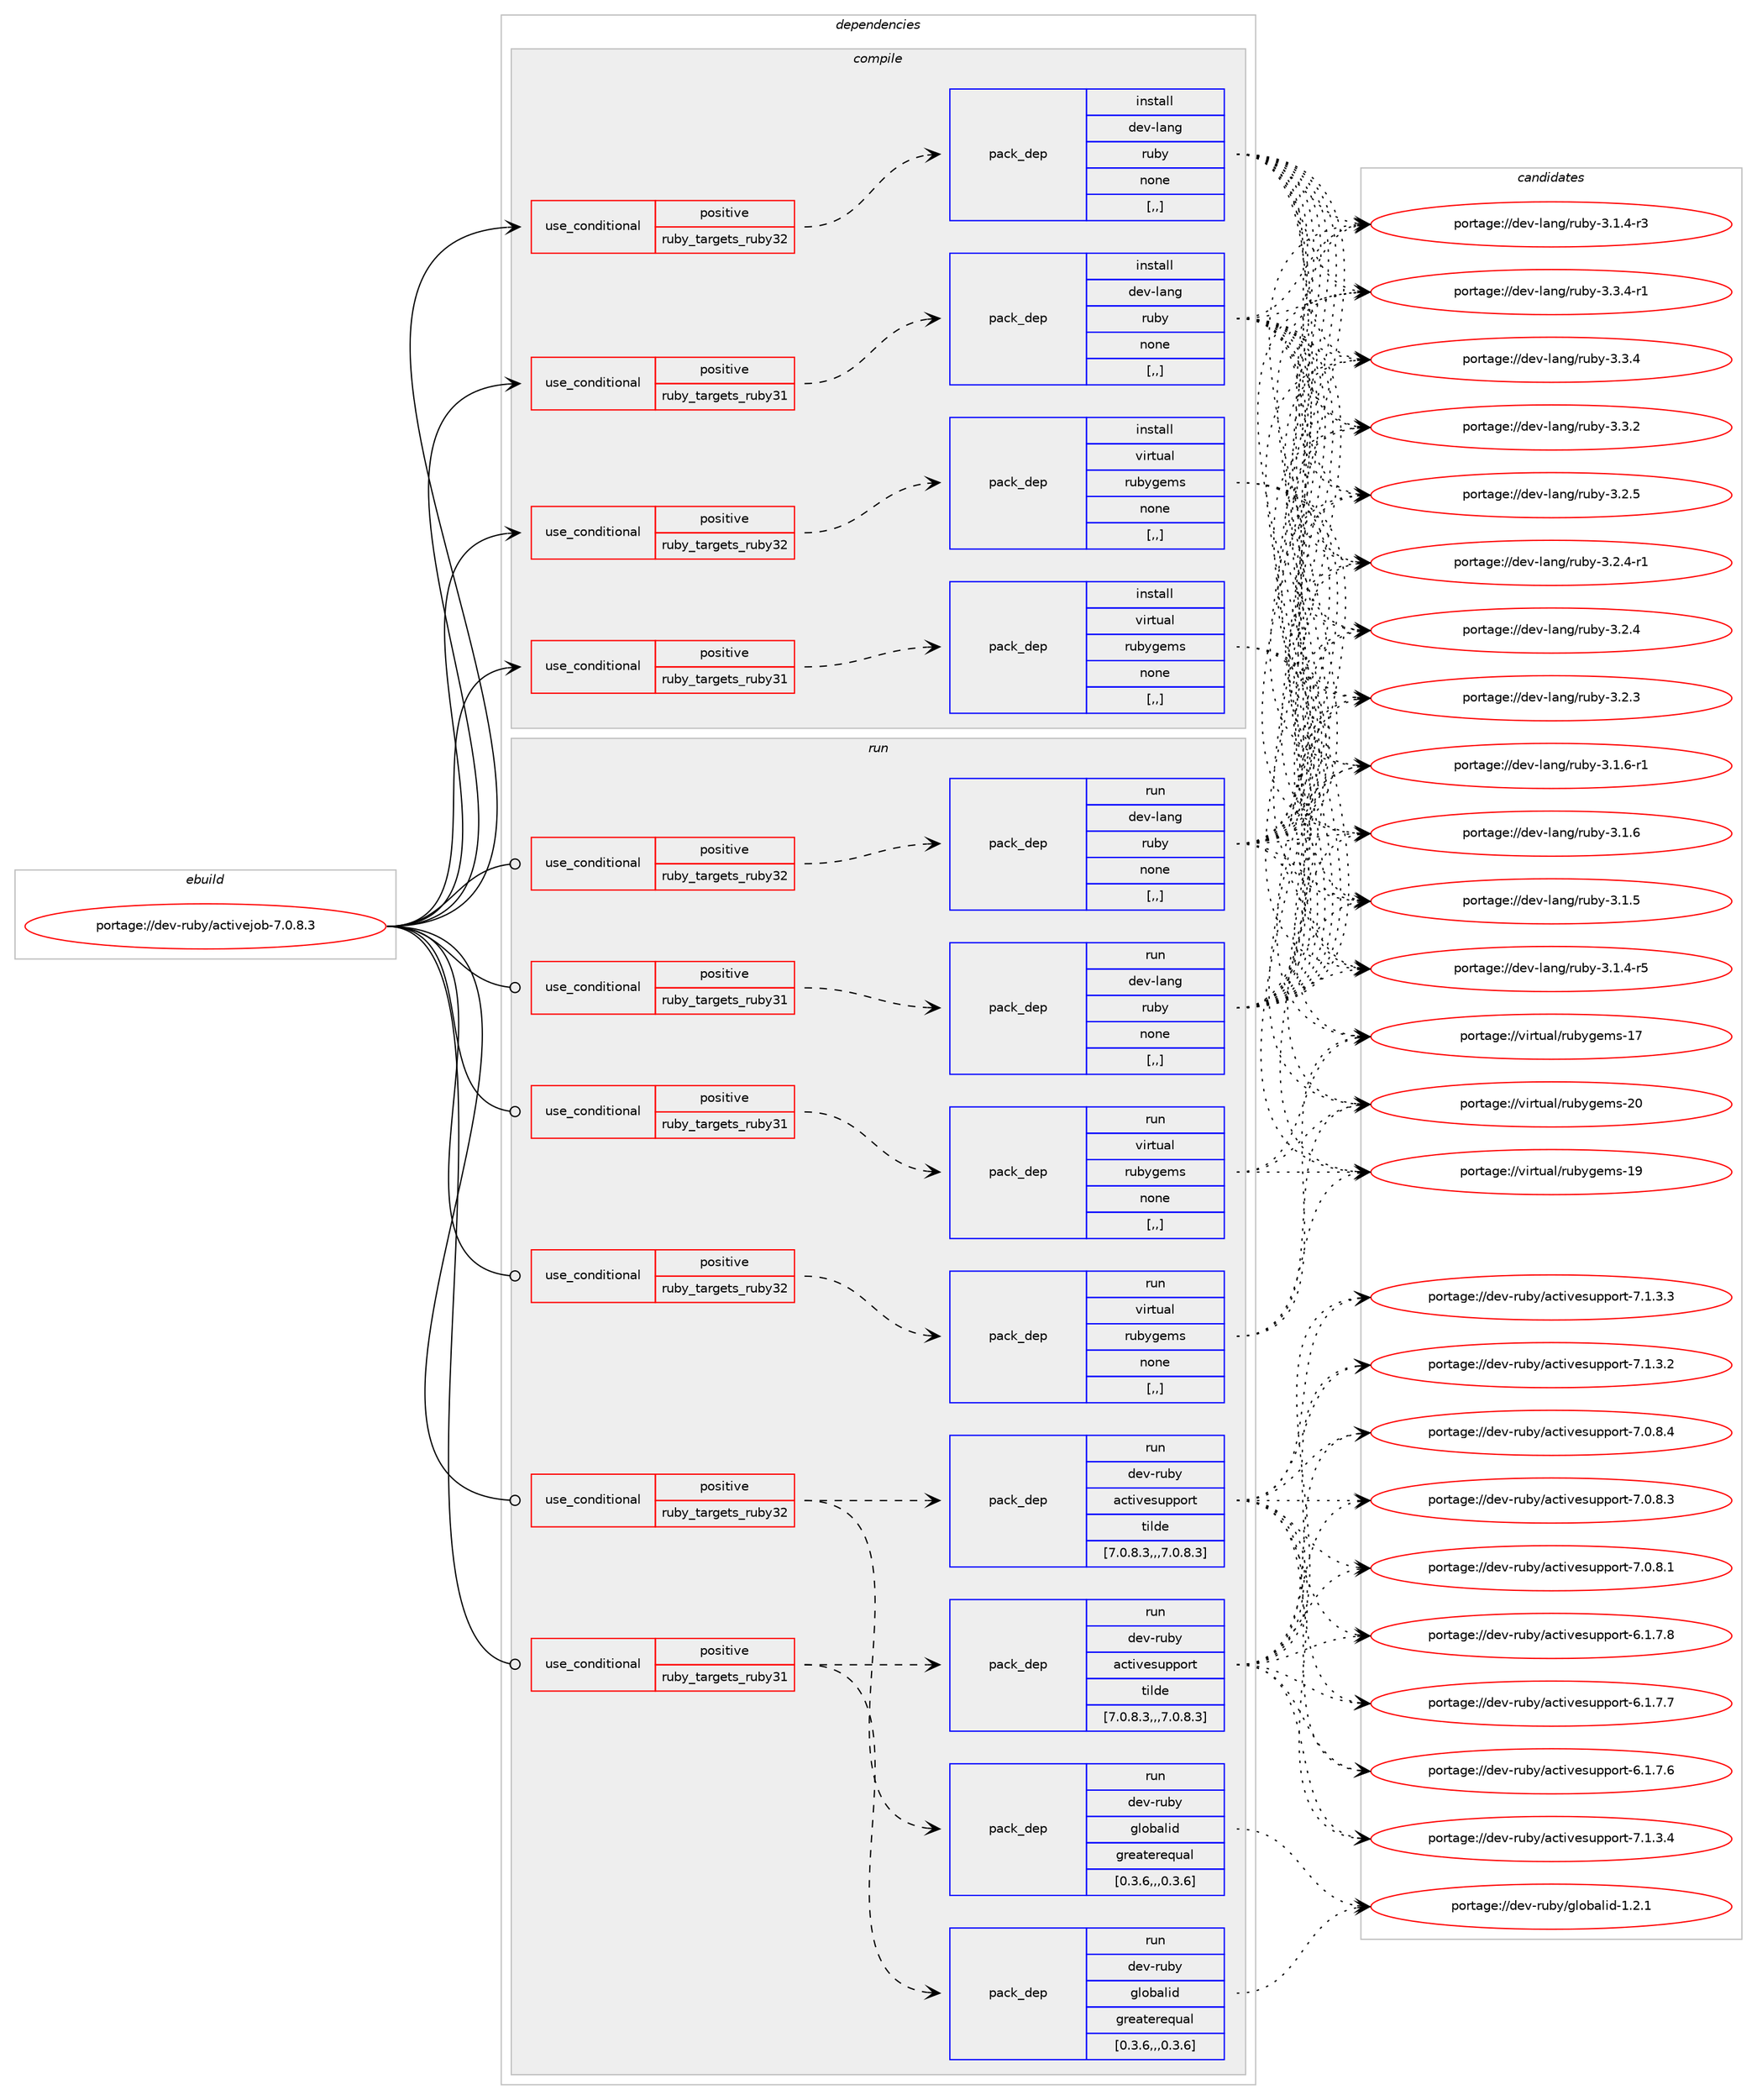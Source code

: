 digraph prolog {

# *************
# Graph options
# *************

newrank=true;
concentrate=true;
compound=true;
graph [rankdir=LR,fontname=Helvetica,fontsize=10,ranksep=1.5];#, ranksep=2.5, nodesep=0.2];
edge  [arrowhead=vee];
node  [fontname=Helvetica,fontsize=10];

# **********
# The ebuild
# **********

subgraph cluster_leftcol {
color=gray;
label=<<i>ebuild</i>>;
id [label="portage://dev-ruby/activejob-7.0.8.3", color=red, width=4, href="../dev-ruby/activejob-7.0.8.3.svg"];
}

# ****************
# The dependencies
# ****************

subgraph cluster_midcol {
color=gray;
label=<<i>dependencies</i>>;
subgraph cluster_compile {
fillcolor="#eeeeee";
style=filled;
label=<<i>compile</i>>;
subgraph cond43487 {
dependency174414 [label=<<TABLE BORDER="0" CELLBORDER="1" CELLSPACING="0" CELLPADDING="4"><TR><TD ROWSPAN="3" CELLPADDING="10">use_conditional</TD></TR><TR><TD>positive</TD></TR><TR><TD>ruby_targets_ruby31</TD></TR></TABLE>>, shape=none, color=red];
subgraph pack129650 {
dependency174415 [label=<<TABLE BORDER="0" CELLBORDER="1" CELLSPACING="0" CELLPADDING="4" WIDTH="220"><TR><TD ROWSPAN="6" CELLPADDING="30">pack_dep</TD></TR><TR><TD WIDTH="110">install</TD></TR><TR><TD>dev-lang</TD></TR><TR><TD>ruby</TD></TR><TR><TD>none</TD></TR><TR><TD>[,,]</TD></TR></TABLE>>, shape=none, color=blue];
}
dependency174414:e -> dependency174415:w [weight=20,style="dashed",arrowhead="vee"];
}
id:e -> dependency174414:w [weight=20,style="solid",arrowhead="vee"];
subgraph cond43488 {
dependency174416 [label=<<TABLE BORDER="0" CELLBORDER="1" CELLSPACING="0" CELLPADDING="4"><TR><TD ROWSPAN="3" CELLPADDING="10">use_conditional</TD></TR><TR><TD>positive</TD></TR><TR><TD>ruby_targets_ruby31</TD></TR></TABLE>>, shape=none, color=red];
subgraph pack129651 {
dependency174417 [label=<<TABLE BORDER="0" CELLBORDER="1" CELLSPACING="0" CELLPADDING="4" WIDTH="220"><TR><TD ROWSPAN="6" CELLPADDING="30">pack_dep</TD></TR><TR><TD WIDTH="110">install</TD></TR><TR><TD>virtual</TD></TR><TR><TD>rubygems</TD></TR><TR><TD>none</TD></TR><TR><TD>[,,]</TD></TR></TABLE>>, shape=none, color=blue];
}
dependency174416:e -> dependency174417:w [weight=20,style="dashed",arrowhead="vee"];
}
id:e -> dependency174416:w [weight=20,style="solid",arrowhead="vee"];
subgraph cond43489 {
dependency174418 [label=<<TABLE BORDER="0" CELLBORDER="1" CELLSPACING="0" CELLPADDING="4"><TR><TD ROWSPAN="3" CELLPADDING="10">use_conditional</TD></TR><TR><TD>positive</TD></TR><TR><TD>ruby_targets_ruby32</TD></TR></TABLE>>, shape=none, color=red];
subgraph pack129652 {
dependency174419 [label=<<TABLE BORDER="0" CELLBORDER="1" CELLSPACING="0" CELLPADDING="4" WIDTH="220"><TR><TD ROWSPAN="6" CELLPADDING="30">pack_dep</TD></TR><TR><TD WIDTH="110">install</TD></TR><TR><TD>dev-lang</TD></TR><TR><TD>ruby</TD></TR><TR><TD>none</TD></TR><TR><TD>[,,]</TD></TR></TABLE>>, shape=none, color=blue];
}
dependency174418:e -> dependency174419:w [weight=20,style="dashed",arrowhead="vee"];
}
id:e -> dependency174418:w [weight=20,style="solid",arrowhead="vee"];
subgraph cond43490 {
dependency174420 [label=<<TABLE BORDER="0" CELLBORDER="1" CELLSPACING="0" CELLPADDING="4"><TR><TD ROWSPAN="3" CELLPADDING="10">use_conditional</TD></TR><TR><TD>positive</TD></TR><TR><TD>ruby_targets_ruby32</TD></TR></TABLE>>, shape=none, color=red];
subgraph pack129653 {
dependency174421 [label=<<TABLE BORDER="0" CELLBORDER="1" CELLSPACING="0" CELLPADDING="4" WIDTH="220"><TR><TD ROWSPAN="6" CELLPADDING="30">pack_dep</TD></TR><TR><TD WIDTH="110">install</TD></TR><TR><TD>virtual</TD></TR><TR><TD>rubygems</TD></TR><TR><TD>none</TD></TR><TR><TD>[,,]</TD></TR></TABLE>>, shape=none, color=blue];
}
dependency174420:e -> dependency174421:w [weight=20,style="dashed",arrowhead="vee"];
}
id:e -> dependency174420:w [weight=20,style="solid",arrowhead="vee"];
}
subgraph cluster_compileandrun {
fillcolor="#eeeeee";
style=filled;
label=<<i>compile and run</i>>;
}
subgraph cluster_run {
fillcolor="#eeeeee";
style=filled;
label=<<i>run</i>>;
subgraph cond43491 {
dependency174422 [label=<<TABLE BORDER="0" CELLBORDER="1" CELLSPACING="0" CELLPADDING="4"><TR><TD ROWSPAN="3" CELLPADDING="10">use_conditional</TD></TR><TR><TD>positive</TD></TR><TR><TD>ruby_targets_ruby31</TD></TR></TABLE>>, shape=none, color=red];
subgraph pack129654 {
dependency174423 [label=<<TABLE BORDER="0" CELLBORDER="1" CELLSPACING="0" CELLPADDING="4" WIDTH="220"><TR><TD ROWSPAN="6" CELLPADDING="30">pack_dep</TD></TR><TR><TD WIDTH="110">run</TD></TR><TR><TD>dev-lang</TD></TR><TR><TD>ruby</TD></TR><TR><TD>none</TD></TR><TR><TD>[,,]</TD></TR></TABLE>>, shape=none, color=blue];
}
dependency174422:e -> dependency174423:w [weight=20,style="dashed",arrowhead="vee"];
}
id:e -> dependency174422:w [weight=20,style="solid",arrowhead="odot"];
subgraph cond43492 {
dependency174424 [label=<<TABLE BORDER="0" CELLBORDER="1" CELLSPACING="0" CELLPADDING="4"><TR><TD ROWSPAN="3" CELLPADDING="10">use_conditional</TD></TR><TR><TD>positive</TD></TR><TR><TD>ruby_targets_ruby31</TD></TR></TABLE>>, shape=none, color=red];
subgraph pack129655 {
dependency174425 [label=<<TABLE BORDER="0" CELLBORDER="1" CELLSPACING="0" CELLPADDING="4" WIDTH="220"><TR><TD ROWSPAN="6" CELLPADDING="30">pack_dep</TD></TR><TR><TD WIDTH="110">run</TD></TR><TR><TD>dev-ruby</TD></TR><TR><TD>activesupport</TD></TR><TR><TD>tilde</TD></TR><TR><TD>[7.0.8.3,,,7.0.8.3]</TD></TR></TABLE>>, shape=none, color=blue];
}
dependency174424:e -> dependency174425:w [weight=20,style="dashed",arrowhead="vee"];
subgraph pack129656 {
dependency174426 [label=<<TABLE BORDER="0" CELLBORDER="1" CELLSPACING="0" CELLPADDING="4" WIDTH="220"><TR><TD ROWSPAN="6" CELLPADDING="30">pack_dep</TD></TR><TR><TD WIDTH="110">run</TD></TR><TR><TD>dev-ruby</TD></TR><TR><TD>globalid</TD></TR><TR><TD>greaterequal</TD></TR><TR><TD>[0.3.6,,,0.3.6]</TD></TR></TABLE>>, shape=none, color=blue];
}
dependency174424:e -> dependency174426:w [weight=20,style="dashed",arrowhead="vee"];
}
id:e -> dependency174424:w [weight=20,style="solid",arrowhead="odot"];
subgraph cond43493 {
dependency174427 [label=<<TABLE BORDER="0" CELLBORDER="1" CELLSPACING="0" CELLPADDING="4"><TR><TD ROWSPAN="3" CELLPADDING="10">use_conditional</TD></TR><TR><TD>positive</TD></TR><TR><TD>ruby_targets_ruby31</TD></TR></TABLE>>, shape=none, color=red];
subgraph pack129657 {
dependency174428 [label=<<TABLE BORDER="0" CELLBORDER="1" CELLSPACING="0" CELLPADDING="4" WIDTH="220"><TR><TD ROWSPAN="6" CELLPADDING="30">pack_dep</TD></TR><TR><TD WIDTH="110">run</TD></TR><TR><TD>virtual</TD></TR><TR><TD>rubygems</TD></TR><TR><TD>none</TD></TR><TR><TD>[,,]</TD></TR></TABLE>>, shape=none, color=blue];
}
dependency174427:e -> dependency174428:w [weight=20,style="dashed",arrowhead="vee"];
}
id:e -> dependency174427:w [weight=20,style="solid",arrowhead="odot"];
subgraph cond43494 {
dependency174429 [label=<<TABLE BORDER="0" CELLBORDER="1" CELLSPACING="0" CELLPADDING="4"><TR><TD ROWSPAN="3" CELLPADDING="10">use_conditional</TD></TR><TR><TD>positive</TD></TR><TR><TD>ruby_targets_ruby32</TD></TR></TABLE>>, shape=none, color=red];
subgraph pack129658 {
dependency174430 [label=<<TABLE BORDER="0" CELLBORDER="1" CELLSPACING="0" CELLPADDING="4" WIDTH="220"><TR><TD ROWSPAN="6" CELLPADDING="30">pack_dep</TD></TR><TR><TD WIDTH="110">run</TD></TR><TR><TD>dev-lang</TD></TR><TR><TD>ruby</TD></TR><TR><TD>none</TD></TR><TR><TD>[,,]</TD></TR></TABLE>>, shape=none, color=blue];
}
dependency174429:e -> dependency174430:w [weight=20,style="dashed",arrowhead="vee"];
}
id:e -> dependency174429:w [weight=20,style="solid",arrowhead="odot"];
subgraph cond43495 {
dependency174431 [label=<<TABLE BORDER="0" CELLBORDER="1" CELLSPACING="0" CELLPADDING="4"><TR><TD ROWSPAN="3" CELLPADDING="10">use_conditional</TD></TR><TR><TD>positive</TD></TR><TR><TD>ruby_targets_ruby32</TD></TR></TABLE>>, shape=none, color=red];
subgraph pack129659 {
dependency174432 [label=<<TABLE BORDER="0" CELLBORDER="1" CELLSPACING="0" CELLPADDING="4" WIDTH="220"><TR><TD ROWSPAN="6" CELLPADDING="30">pack_dep</TD></TR><TR><TD WIDTH="110">run</TD></TR><TR><TD>dev-ruby</TD></TR><TR><TD>activesupport</TD></TR><TR><TD>tilde</TD></TR><TR><TD>[7.0.8.3,,,7.0.8.3]</TD></TR></TABLE>>, shape=none, color=blue];
}
dependency174431:e -> dependency174432:w [weight=20,style="dashed",arrowhead="vee"];
subgraph pack129660 {
dependency174433 [label=<<TABLE BORDER="0" CELLBORDER="1" CELLSPACING="0" CELLPADDING="4" WIDTH="220"><TR><TD ROWSPAN="6" CELLPADDING="30">pack_dep</TD></TR><TR><TD WIDTH="110">run</TD></TR><TR><TD>dev-ruby</TD></TR><TR><TD>globalid</TD></TR><TR><TD>greaterequal</TD></TR><TR><TD>[0.3.6,,,0.3.6]</TD></TR></TABLE>>, shape=none, color=blue];
}
dependency174431:e -> dependency174433:w [weight=20,style="dashed",arrowhead="vee"];
}
id:e -> dependency174431:w [weight=20,style="solid",arrowhead="odot"];
subgraph cond43496 {
dependency174434 [label=<<TABLE BORDER="0" CELLBORDER="1" CELLSPACING="0" CELLPADDING="4"><TR><TD ROWSPAN="3" CELLPADDING="10">use_conditional</TD></TR><TR><TD>positive</TD></TR><TR><TD>ruby_targets_ruby32</TD></TR></TABLE>>, shape=none, color=red];
subgraph pack129661 {
dependency174435 [label=<<TABLE BORDER="0" CELLBORDER="1" CELLSPACING="0" CELLPADDING="4" WIDTH="220"><TR><TD ROWSPAN="6" CELLPADDING="30">pack_dep</TD></TR><TR><TD WIDTH="110">run</TD></TR><TR><TD>virtual</TD></TR><TR><TD>rubygems</TD></TR><TR><TD>none</TD></TR><TR><TD>[,,]</TD></TR></TABLE>>, shape=none, color=blue];
}
dependency174434:e -> dependency174435:w [weight=20,style="dashed",arrowhead="vee"];
}
id:e -> dependency174434:w [weight=20,style="solid",arrowhead="odot"];
}
}

# **************
# The candidates
# **************

subgraph cluster_choices {
rank=same;
color=gray;
label=<<i>candidates</i>>;

subgraph choice129650 {
color=black;
nodesep=1;
choice100101118451089711010347114117981214551465146524511449 [label="portage://dev-lang/ruby-3.3.4-r1", color=red, width=4,href="../dev-lang/ruby-3.3.4-r1.svg"];
choice10010111845108971101034711411798121455146514652 [label="portage://dev-lang/ruby-3.3.4", color=red, width=4,href="../dev-lang/ruby-3.3.4.svg"];
choice10010111845108971101034711411798121455146514650 [label="portage://dev-lang/ruby-3.3.2", color=red, width=4,href="../dev-lang/ruby-3.3.2.svg"];
choice10010111845108971101034711411798121455146504653 [label="portage://dev-lang/ruby-3.2.5", color=red, width=4,href="../dev-lang/ruby-3.2.5.svg"];
choice100101118451089711010347114117981214551465046524511449 [label="portage://dev-lang/ruby-3.2.4-r1", color=red, width=4,href="../dev-lang/ruby-3.2.4-r1.svg"];
choice10010111845108971101034711411798121455146504652 [label="portage://dev-lang/ruby-3.2.4", color=red, width=4,href="../dev-lang/ruby-3.2.4.svg"];
choice10010111845108971101034711411798121455146504651 [label="portage://dev-lang/ruby-3.2.3", color=red, width=4,href="../dev-lang/ruby-3.2.3.svg"];
choice100101118451089711010347114117981214551464946544511449 [label="portage://dev-lang/ruby-3.1.6-r1", color=red, width=4,href="../dev-lang/ruby-3.1.6-r1.svg"];
choice10010111845108971101034711411798121455146494654 [label="portage://dev-lang/ruby-3.1.6", color=red, width=4,href="../dev-lang/ruby-3.1.6.svg"];
choice10010111845108971101034711411798121455146494653 [label="portage://dev-lang/ruby-3.1.5", color=red, width=4,href="../dev-lang/ruby-3.1.5.svg"];
choice100101118451089711010347114117981214551464946524511453 [label="portage://dev-lang/ruby-3.1.4-r5", color=red, width=4,href="../dev-lang/ruby-3.1.4-r5.svg"];
choice100101118451089711010347114117981214551464946524511451 [label="portage://dev-lang/ruby-3.1.4-r3", color=red, width=4,href="../dev-lang/ruby-3.1.4-r3.svg"];
dependency174415:e -> choice100101118451089711010347114117981214551465146524511449:w [style=dotted,weight="100"];
dependency174415:e -> choice10010111845108971101034711411798121455146514652:w [style=dotted,weight="100"];
dependency174415:e -> choice10010111845108971101034711411798121455146514650:w [style=dotted,weight="100"];
dependency174415:e -> choice10010111845108971101034711411798121455146504653:w [style=dotted,weight="100"];
dependency174415:e -> choice100101118451089711010347114117981214551465046524511449:w [style=dotted,weight="100"];
dependency174415:e -> choice10010111845108971101034711411798121455146504652:w [style=dotted,weight="100"];
dependency174415:e -> choice10010111845108971101034711411798121455146504651:w [style=dotted,weight="100"];
dependency174415:e -> choice100101118451089711010347114117981214551464946544511449:w [style=dotted,weight="100"];
dependency174415:e -> choice10010111845108971101034711411798121455146494654:w [style=dotted,weight="100"];
dependency174415:e -> choice10010111845108971101034711411798121455146494653:w [style=dotted,weight="100"];
dependency174415:e -> choice100101118451089711010347114117981214551464946524511453:w [style=dotted,weight="100"];
dependency174415:e -> choice100101118451089711010347114117981214551464946524511451:w [style=dotted,weight="100"];
}
subgraph choice129651 {
color=black;
nodesep=1;
choice118105114116117971084711411798121103101109115455048 [label="portage://virtual/rubygems-20", color=red, width=4,href="../virtual/rubygems-20.svg"];
choice118105114116117971084711411798121103101109115454957 [label="portage://virtual/rubygems-19", color=red, width=4,href="../virtual/rubygems-19.svg"];
choice118105114116117971084711411798121103101109115454955 [label="portage://virtual/rubygems-17", color=red, width=4,href="../virtual/rubygems-17.svg"];
dependency174417:e -> choice118105114116117971084711411798121103101109115455048:w [style=dotted,weight="100"];
dependency174417:e -> choice118105114116117971084711411798121103101109115454957:w [style=dotted,weight="100"];
dependency174417:e -> choice118105114116117971084711411798121103101109115454955:w [style=dotted,weight="100"];
}
subgraph choice129652 {
color=black;
nodesep=1;
choice100101118451089711010347114117981214551465146524511449 [label="portage://dev-lang/ruby-3.3.4-r1", color=red, width=4,href="../dev-lang/ruby-3.3.4-r1.svg"];
choice10010111845108971101034711411798121455146514652 [label="portage://dev-lang/ruby-3.3.4", color=red, width=4,href="../dev-lang/ruby-3.3.4.svg"];
choice10010111845108971101034711411798121455146514650 [label="portage://dev-lang/ruby-3.3.2", color=red, width=4,href="../dev-lang/ruby-3.3.2.svg"];
choice10010111845108971101034711411798121455146504653 [label="portage://dev-lang/ruby-3.2.5", color=red, width=4,href="../dev-lang/ruby-3.2.5.svg"];
choice100101118451089711010347114117981214551465046524511449 [label="portage://dev-lang/ruby-3.2.4-r1", color=red, width=4,href="../dev-lang/ruby-3.2.4-r1.svg"];
choice10010111845108971101034711411798121455146504652 [label="portage://dev-lang/ruby-3.2.4", color=red, width=4,href="../dev-lang/ruby-3.2.4.svg"];
choice10010111845108971101034711411798121455146504651 [label="portage://dev-lang/ruby-3.2.3", color=red, width=4,href="../dev-lang/ruby-3.2.3.svg"];
choice100101118451089711010347114117981214551464946544511449 [label="portage://dev-lang/ruby-3.1.6-r1", color=red, width=4,href="../dev-lang/ruby-3.1.6-r1.svg"];
choice10010111845108971101034711411798121455146494654 [label="portage://dev-lang/ruby-3.1.6", color=red, width=4,href="../dev-lang/ruby-3.1.6.svg"];
choice10010111845108971101034711411798121455146494653 [label="portage://dev-lang/ruby-3.1.5", color=red, width=4,href="../dev-lang/ruby-3.1.5.svg"];
choice100101118451089711010347114117981214551464946524511453 [label="portage://dev-lang/ruby-3.1.4-r5", color=red, width=4,href="../dev-lang/ruby-3.1.4-r5.svg"];
choice100101118451089711010347114117981214551464946524511451 [label="portage://dev-lang/ruby-3.1.4-r3", color=red, width=4,href="../dev-lang/ruby-3.1.4-r3.svg"];
dependency174419:e -> choice100101118451089711010347114117981214551465146524511449:w [style=dotted,weight="100"];
dependency174419:e -> choice10010111845108971101034711411798121455146514652:w [style=dotted,weight="100"];
dependency174419:e -> choice10010111845108971101034711411798121455146514650:w [style=dotted,weight="100"];
dependency174419:e -> choice10010111845108971101034711411798121455146504653:w [style=dotted,weight="100"];
dependency174419:e -> choice100101118451089711010347114117981214551465046524511449:w [style=dotted,weight="100"];
dependency174419:e -> choice10010111845108971101034711411798121455146504652:w [style=dotted,weight="100"];
dependency174419:e -> choice10010111845108971101034711411798121455146504651:w [style=dotted,weight="100"];
dependency174419:e -> choice100101118451089711010347114117981214551464946544511449:w [style=dotted,weight="100"];
dependency174419:e -> choice10010111845108971101034711411798121455146494654:w [style=dotted,weight="100"];
dependency174419:e -> choice10010111845108971101034711411798121455146494653:w [style=dotted,weight="100"];
dependency174419:e -> choice100101118451089711010347114117981214551464946524511453:w [style=dotted,weight="100"];
dependency174419:e -> choice100101118451089711010347114117981214551464946524511451:w [style=dotted,weight="100"];
}
subgraph choice129653 {
color=black;
nodesep=1;
choice118105114116117971084711411798121103101109115455048 [label="portage://virtual/rubygems-20", color=red, width=4,href="../virtual/rubygems-20.svg"];
choice118105114116117971084711411798121103101109115454957 [label="portage://virtual/rubygems-19", color=red, width=4,href="../virtual/rubygems-19.svg"];
choice118105114116117971084711411798121103101109115454955 [label="portage://virtual/rubygems-17", color=red, width=4,href="../virtual/rubygems-17.svg"];
dependency174421:e -> choice118105114116117971084711411798121103101109115455048:w [style=dotted,weight="100"];
dependency174421:e -> choice118105114116117971084711411798121103101109115454957:w [style=dotted,weight="100"];
dependency174421:e -> choice118105114116117971084711411798121103101109115454955:w [style=dotted,weight="100"];
}
subgraph choice129654 {
color=black;
nodesep=1;
choice100101118451089711010347114117981214551465146524511449 [label="portage://dev-lang/ruby-3.3.4-r1", color=red, width=4,href="../dev-lang/ruby-3.3.4-r1.svg"];
choice10010111845108971101034711411798121455146514652 [label="portage://dev-lang/ruby-3.3.4", color=red, width=4,href="../dev-lang/ruby-3.3.4.svg"];
choice10010111845108971101034711411798121455146514650 [label="portage://dev-lang/ruby-3.3.2", color=red, width=4,href="../dev-lang/ruby-3.3.2.svg"];
choice10010111845108971101034711411798121455146504653 [label="portage://dev-lang/ruby-3.2.5", color=red, width=4,href="../dev-lang/ruby-3.2.5.svg"];
choice100101118451089711010347114117981214551465046524511449 [label="portage://dev-lang/ruby-3.2.4-r1", color=red, width=4,href="../dev-lang/ruby-3.2.4-r1.svg"];
choice10010111845108971101034711411798121455146504652 [label="portage://dev-lang/ruby-3.2.4", color=red, width=4,href="../dev-lang/ruby-3.2.4.svg"];
choice10010111845108971101034711411798121455146504651 [label="portage://dev-lang/ruby-3.2.3", color=red, width=4,href="../dev-lang/ruby-3.2.3.svg"];
choice100101118451089711010347114117981214551464946544511449 [label="portage://dev-lang/ruby-3.1.6-r1", color=red, width=4,href="../dev-lang/ruby-3.1.6-r1.svg"];
choice10010111845108971101034711411798121455146494654 [label="portage://dev-lang/ruby-3.1.6", color=red, width=4,href="../dev-lang/ruby-3.1.6.svg"];
choice10010111845108971101034711411798121455146494653 [label="portage://dev-lang/ruby-3.1.5", color=red, width=4,href="../dev-lang/ruby-3.1.5.svg"];
choice100101118451089711010347114117981214551464946524511453 [label="portage://dev-lang/ruby-3.1.4-r5", color=red, width=4,href="../dev-lang/ruby-3.1.4-r5.svg"];
choice100101118451089711010347114117981214551464946524511451 [label="portage://dev-lang/ruby-3.1.4-r3", color=red, width=4,href="../dev-lang/ruby-3.1.4-r3.svg"];
dependency174423:e -> choice100101118451089711010347114117981214551465146524511449:w [style=dotted,weight="100"];
dependency174423:e -> choice10010111845108971101034711411798121455146514652:w [style=dotted,weight="100"];
dependency174423:e -> choice10010111845108971101034711411798121455146514650:w [style=dotted,weight="100"];
dependency174423:e -> choice10010111845108971101034711411798121455146504653:w [style=dotted,weight="100"];
dependency174423:e -> choice100101118451089711010347114117981214551465046524511449:w [style=dotted,weight="100"];
dependency174423:e -> choice10010111845108971101034711411798121455146504652:w [style=dotted,weight="100"];
dependency174423:e -> choice10010111845108971101034711411798121455146504651:w [style=dotted,weight="100"];
dependency174423:e -> choice100101118451089711010347114117981214551464946544511449:w [style=dotted,weight="100"];
dependency174423:e -> choice10010111845108971101034711411798121455146494654:w [style=dotted,weight="100"];
dependency174423:e -> choice10010111845108971101034711411798121455146494653:w [style=dotted,weight="100"];
dependency174423:e -> choice100101118451089711010347114117981214551464946524511453:w [style=dotted,weight="100"];
dependency174423:e -> choice100101118451089711010347114117981214551464946524511451:w [style=dotted,weight="100"];
}
subgraph choice129655 {
color=black;
nodesep=1;
choice10010111845114117981214797991161051181011151171121121111141164555464946514652 [label="portage://dev-ruby/activesupport-7.1.3.4", color=red, width=4,href="../dev-ruby/activesupport-7.1.3.4.svg"];
choice10010111845114117981214797991161051181011151171121121111141164555464946514651 [label="portage://dev-ruby/activesupport-7.1.3.3", color=red, width=4,href="../dev-ruby/activesupport-7.1.3.3.svg"];
choice10010111845114117981214797991161051181011151171121121111141164555464946514650 [label="portage://dev-ruby/activesupport-7.1.3.2", color=red, width=4,href="../dev-ruby/activesupport-7.1.3.2.svg"];
choice10010111845114117981214797991161051181011151171121121111141164555464846564652 [label="portage://dev-ruby/activesupport-7.0.8.4", color=red, width=4,href="../dev-ruby/activesupport-7.0.8.4.svg"];
choice10010111845114117981214797991161051181011151171121121111141164555464846564651 [label="portage://dev-ruby/activesupport-7.0.8.3", color=red, width=4,href="../dev-ruby/activesupport-7.0.8.3.svg"];
choice10010111845114117981214797991161051181011151171121121111141164555464846564649 [label="portage://dev-ruby/activesupport-7.0.8.1", color=red, width=4,href="../dev-ruby/activesupport-7.0.8.1.svg"];
choice10010111845114117981214797991161051181011151171121121111141164554464946554656 [label="portage://dev-ruby/activesupport-6.1.7.8", color=red, width=4,href="../dev-ruby/activesupport-6.1.7.8.svg"];
choice10010111845114117981214797991161051181011151171121121111141164554464946554655 [label="portage://dev-ruby/activesupport-6.1.7.7", color=red, width=4,href="../dev-ruby/activesupport-6.1.7.7.svg"];
choice10010111845114117981214797991161051181011151171121121111141164554464946554654 [label="portage://dev-ruby/activesupport-6.1.7.6", color=red, width=4,href="../dev-ruby/activesupport-6.1.7.6.svg"];
dependency174425:e -> choice10010111845114117981214797991161051181011151171121121111141164555464946514652:w [style=dotted,weight="100"];
dependency174425:e -> choice10010111845114117981214797991161051181011151171121121111141164555464946514651:w [style=dotted,weight="100"];
dependency174425:e -> choice10010111845114117981214797991161051181011151171121121111141164555464946514650:w [style=dotted,weight="100"];
dependency174425:e -> choice10010111845114117981214797991161051181011151171121121111141164555464846564652:w [style=dotted,weight="100"];
dependency174425:e -> choice10010111845114117981214797991161051181011151171121121111141164555464846564651:w [style=dotted,weight="100"];
dependency174425:e -> choice10010111845114117981214797991161051181011151171121121111141164555464846564649:w [style=dotted,weight="100"];
dependency174425:e -> choice10010111845114117981214797991161051181011151171121121111141164554464946554656:w [style=dotted,weight="100"];
dependency174425:e -> choice10010111845114117981214797991161051181011151171121121111141164554464946554655:w [style=dotted,weight="100"];
dependency174425:e -> choice10010111845114117981214797991161051181011151171121121111141164554464946554654:w [style=dotted,weight="100"];
}
subgraph choice129656 {
color=black;
nodesep=1;
choice1001011184511411798121471031081119897108105100454946504649 [label="portage://dev-ruby/globalid-1.2.1", color=red, width=4,href="../dev-ruby/globalid-1.2.1.svg"];
dependency174426:e -> choice1001011184511411798121471031081119897108105100454946504649:w [style=dotted,weight="100"];
}
subgraph choice129657 {
color=black;
nodesep=1;
choice118105114116117971084711411798121103101109115455048 [label="portage://virtual/rubygems-20", color=red, width=4,href="../virtual/rubygems-20.svg"];
choice118105114116117971084711411798121103101109115454957 [label="portage://virtual/rubygems-19", color=red, width=4,href="../virtual/rubygems-19.svg"];
choice118105114116117971084711411798121103101109115454955 [label="portage://virtual/rubygems-17", color=red, width=4,href="../virtual/rubygems-17.svg"];
dependency174428:e -> choice118105114116117971084711411798121103101109115455048:w [style=dotted,weight="100"];
dependency174428:e -> choice118105114116117971084711411798121103101109115454957:w [style=dotted,weight="100"];
dependency174428:e -> choice118105114116117971084711411798121103101109115454955:w [style=dotted,weight="100"];
}
subgraph choice129658 {
color=black;
nodesep=1;
choice100101118451089711010347114117981214551465146524511449 [label="portage://dev-lang/ruby-3.3.4-r1", color=red, width=4,href="../dev-lang/ruby-3.3.4-r1.svg"];
choice10010111845108971101034711411798121455146514652 [label="portage://dev-lang/ruby-3.3.4", color=red, width=4,href="../dev-lang/ruby-3.3.4.svg"];
choice10010111845108971101034711411798121455146514650 [label="portage://dev-lang/ruby-3.3.2", color=red, width=4,href="../dev-lang/ruby-3.3.2.svg"];
choice10010111845108971101034711411798121455146504653 [label="portage://dev-lang/ruby-3.2.5", color=red, width=4,href="../dev-lang/ruby-3.2.5.svg"];
choice100101118451089711010347114117981214551465046524511449 [label="portage://dev-lang/ruby-3.2.4-r1", color=red, width=4,href="../dev-lang/ruby-3.2.4-r1.svg"];
choice10010111845108971101034711411798121455146504652 [label="portage://dev-lang/ruby-3.2.4", color=red, width=4,href="../dev-lang/ruby-3.2.4.svg"];
choice10010111845108971101034711411798121455146504651 [label="portage://dev-lang/ruby-3.2.3", color=red, width=4,href="../dev-lang/ruby-3.2.3.svg"];
choice100101118451089711010347114117981214551464946544511449 [label="portage://dev-lang/ruby-3.1.6-r1", color=red, width=4,href="../dev-lang/ruby-3.1.6-r1.svg"];
choice10010111845108971101034711411798121455146494654 [label="portage://dev-lang/ruby-3.1.6", color=red, width=4,href="../dev-lang/ruby-3.1.6.svg"];
choice10010111845108971101034711411798121455146494653 [label="portage://dev-lang/ruby-3.1.5", color=red, width=4,href="../dev-lang/ruby-3.1.5.svg"];
choice100101118451089711010347114117981214551464946524511453 [label="portage://dev-lang/ruby-3.1.4-r5", color=red, width=4,href="../dev-lang/ruby-3.1.4-r5.svg"];
choice100101118451089711010347114117981214551464946524511451 [label="portage://dev-lang/ruby-3.1.4-r3", color=red, width=4,href="../dev-lang/ruby-3.1.4-r3.svg"];
dependency174430:e -> choice100101118451089711010347114117981214551465146524511449:w [style=dotted,weight="100"];
dependency174430:e -> choice10010111845108971101034711411798121455146514652:w [style=dotted,weight="100"];
dependency174430:e -> choice10010111845108971101034711411798121455146514650:w [style=dotted,weight="100"];
dependency174430:e -> choice10010111845108971101034711411798121455146504653:w [style=dotted,weight="100"];
dependency174430:e -> choice100101118451089711010347114117981214551465046524511449:w [style=dotted,weight="100"];
dependency174430:e -> choice10010111845108971101034711411798121455146504652:w [style=dotted,weight="100"];
dependency174430:e -> choice10010111845108971101034711411798121455146504651:w [style=dotted,weight="100"];
dependency174430:e -> choice100101118451089711010347114117981214551464946544511449:w [style=dotted,weight="100"];
dependency174430:e -> choice10010111845108971101034711411798121455146494654:w [style=dotted,weight="100"];
dependency174430:e -> choice10010111845108971101034711411798121455146494653:w [style=dotted,weight="100"];
dependency174430:e -> choice100101118451089711010347114117981214551464946524511453:w [style=dotted,weight="100"];
dependency174430:e -> choice100101118451089711010347114117981214551464946524511451:w [style=dotted,weight="100"];
}
subgraph choice129659 {
color=black;
nodesep=1;
choice10010111845114117981214797991161051181011151171121121111141164555464946514652 [label="portage://dev-ruby/activesupport-7.1.3.4", color=red, width=4,href="../dev-ruby/activesupport-7.1.3.4.svg"];
choice10010111845114117981214797991161051181011151171121121111141164555464946514651 [label="portage://dev-ruby/activesupport-7.1.3.3", color=red, width=4,href="../dev-ruby/activesupport-7.1.3.3.svg"];
choice10010111845114117981214797991161051181011151171121121111141164555464946514650 [label="portage://dev-ruby/activesupport-7.1.3.2", color=red, width=4,href="../dev-ruby/activesupport-7.1.3.2.svg"];
choice10010111845114117981214797991161051181011151171121121111141164555464846564652 [label="portage://dev-ruby/activesupport-7.0.8.4", color=red, width=4,href="../dev-ruby/activesupport-7.0.8.4.svg"];
choice10010111845114117981214797991161051181011151171121121111141164555464846564651 [label="portage://dev-ruby/activesupport-7.0.8.3", color=red, width=4,href="../dev-ruby/activesupport-7.0.8.3.svg"];
choice10010111845114117981214797991161051181011151171121121111141164555464846564649 [label="portage://dev-ruby/activesupport-7.0.8.1", color=red, width=4,href="../dev-ruby/activesupport-7.0.8.1.svg"];
choice10010111845114117981214797991161051181011151171121121111141164554464946554656 [label="portage://dev-ruby/activesupport-6.1.7.8", color=red, width=4,href="../dev-ruby/activesupport-6.1.7.8.svg"];
choice10010111845114117981214797991161051181011151171121121111141164554464946554655 [label="portage://dev-ruby/activesupport-6.1.7.7", color=red, width=4,href="../dev-ruby/activesupport-6.1.7.7.svg"];
choice10010111845114117981214797991161051181011151171121121111141164554464946554654 [label="portage://dev-ruby/activesupport-6.1.7.6", color=red, width=4,href="../dev-ruby/activesupport-6.1.7.6.svg"];
dependency174432:e -> choice10010111845114117981214797991161051181011151171121121111141164555464946514652:w [style=dotted,weight="100"];
dependency174432:e -> choice10010111845114117981214797991161051181011151171121121111141164555464946514651:w [style=dotted,weight="100"];
dependency174432:e -> choice10010111845114117981214797991161051181011151171121121111141164555464946514650:w [style=dotted,weight="100"];
dependency174432:e -> choice10010111845114117981214797991161051181011151171121121111141164555464846564652:w [style=dotted,weight="100"];
dependency174432:e -> choice10010111845114117981214797991161051181011151171121121111141164555464846564651:w [style=dotted,weight="100"];
dependency174432:e -> choice10010111845114117981214797991161051181011151171121121111141164555464846564649:w [style=dotted,weight="100"];
dependency174432:e -> choice10010111845114117981214797991161051181011151171121121111141164554464946554656:w [style=dotted,weight="100"];
dependency174432:e -> choice10010111845114117981214797991161051181011151171121121111141164554464946554655:w [style=dotted,weight="100"];
dependency174432:e -> choice10010111845114117981214797991161051181011151171121121111141164554464946554654:w [style=dotted,weight="100"];
}
subgraph choice129660 {
color=black;
nodesep=1;
choice1001011184511411798121471031081119897108105100454946504649 [label="portage://dev-ruby/globalid-1.2.1", color=red, width=4,href="../dev-ruby/globalid-1.2.1.svg"];
dependency174433:e -> choice1001011184511411798121471031081119897108105100454946504649:w [style=dotted,weight="100"];
}
subgraph choice129661 {
color=black;
nodesep=1;
choice118105114116117971084711411798121103101109115455048 [label="portage://virtual/rubygems-20", color=red, width=4,href="../virtual/rubygems-20.svg"];
choice118105114116117971084711411798121103101109115454957 [label="portage://virtual/rubygems-19", color=red, width=4,href="../virtual/rubygems-19.svg"];
choice118105114116117971084711411798121103101109115454955 [label="portage://virtual/rubygems-17", color=red, width=4,href="../virtual/rubygems-17.svg"];
dependency174435:e -> choice118105114116117971084711411798121103101109115455048:w [style=dotted,weight="100"];
dependency174435:e -> choice118105114116117971084711411798121103101109115454957:w [style=dotted,weight="100"];
dependency174435:e -> choice118105114116117971084711411798121103101109115454955:w [style=dotted,weight="100"];
}
}

}
